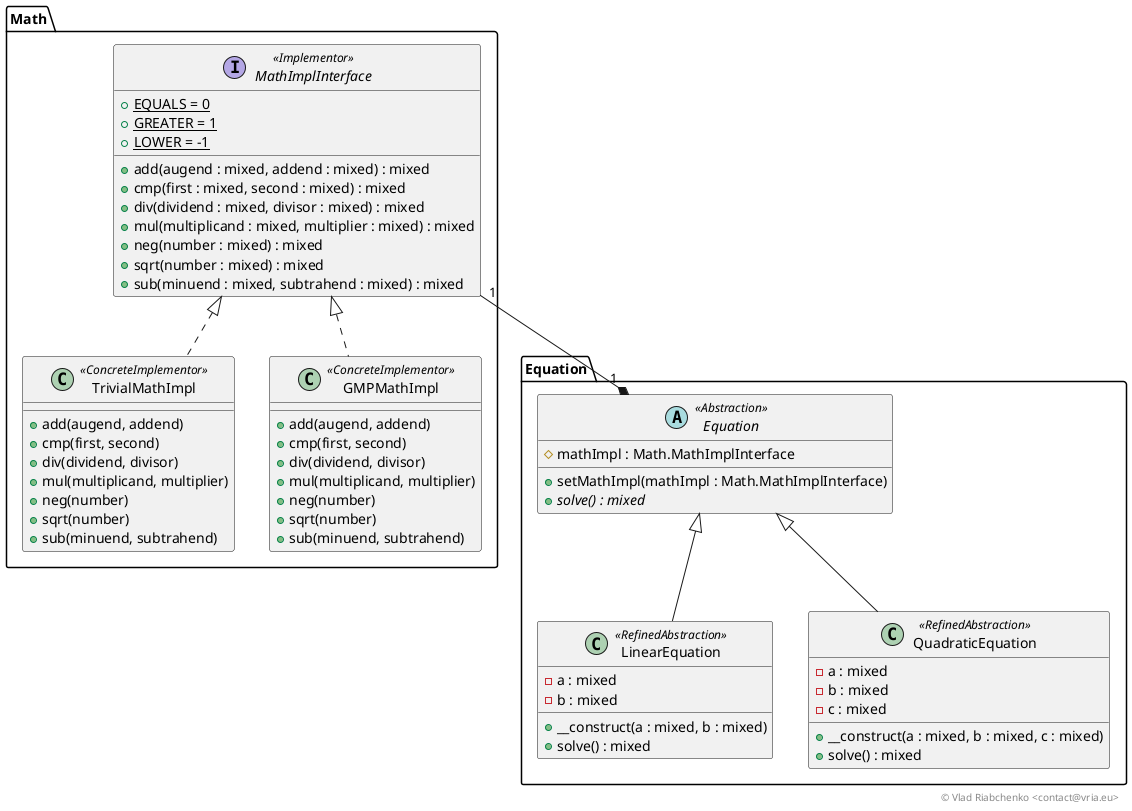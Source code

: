 @startuml

abstract class Equation.Equation << Abstraction >> {
    #mathImpl : Math.MathImplInterface
    +setMathImpl(mathImpl : Math.MathImplInterface)
    +{abstract}solve() : mixed
}

class Equation.LinearEquation << RefinedAbstraction >> {
    -a : mixed
    -b : mixed
    +__construct(a : mixed, b : mixed)
	+solve() : mixed
}

class Equation.QuadraticEquation << RefinedAbstraction >> {
    -a : mixed
    -b : mixed
    -c : mixed
    +__construct(a : mixed, b : mixed, c : mixed)
	+solve() : mixed
}

interface "Math.MathImplInterface" << Implementor >> {
    +{static}EQUALS = 0
    +{static}GREATER = 1
    +{static}LOWER = -1
    +add(augend : mixed, addend : mixed) : mixed
    +cmp(first : mixed, second : mixed) : mixed
    +div(dividend : mixed, divisor : mixed) : mixed
    +mul(multiplicand : mixed, multiplier : mixed) : mixed
    +neg(number : mixed) : mixed
    +sqrt(number : mixed) : mixed
    +sub(minuend : mixed, subtrahend : mixed) : mixed
}

class Math.TrivialMathImpl << ConcreteImplementor >> {
    +add(augend, addend)
    +cmp(first, second)
    +div(dividend, divisor)
    +mul(multiplicand, multiplier)
    +neg(number)
    +sqrt(number)
    +sub(minuend, subtrahend)
}

class Math.GMPMathImpl << ConcreteImplementor >> {
    +add(augend, addend)
    +cmp(first, second)
    +div(dividend, divisor)
    +mul(multiplicand, multiplier)
    +neg(number)
    +sqrt(number)
    +sub(minuend, subtrahend)
}

class Equation.LinearEquation extends Equation.Equation
class Equation.QuadraticEquation extends Equation.Equation
class Math.TrivialMathImpl implements Math.MathImplInterface
class Math.GMPMathImpl implements Math.MathImplInterface

"Math.MathImplInterface" "1" --* "1" "Equation.Equation"

right footer © Vlad Riabchenko <contact@vria.eu>

@enduml
